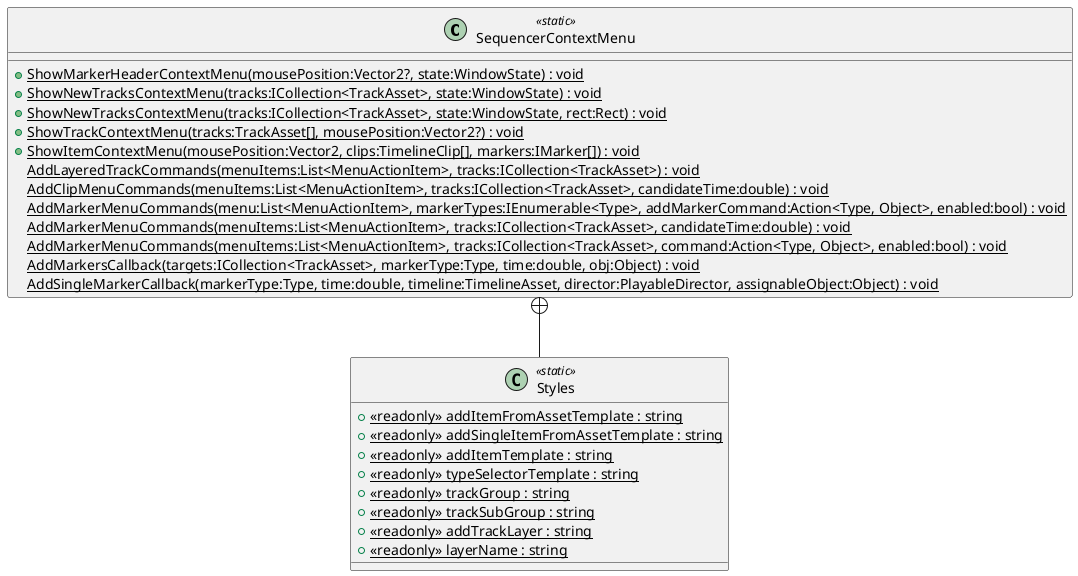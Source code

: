 @startuml
class SequencerContextMenu <<static>> {
    + {static} ShowMarkerHeaderContextMenu(mousePosition:Vector2?, state:WindowState) : void
    + {static} ShowNewTracksContextMenu(tracks:ICollection<TrackAsset>, state:WindowState) : void
    + {static} ShowNewTracksContextMenu(tracks:ICollection<TrackAsset>, state:WindowState, rect:Rect) : void
    + {static} ShowTrackContextMenu(tracks:TrackAsset[], mousePosition:Vector2?) : void
    + {static} ShowItemContextMenu(mousePosition:Vector2, clips:TimelineClip[], markers:IMarker[]) : void
    {static} AddLayeredTrackCommands(menuItems:List<MenuActionItem>, tracks:ICollection<TrackAsset>) : void
    {static} AddClipMenuCommands(menuItems:List<MenuActionItem>, tracks:ICollection<TrackAsset>, candidateTime:double) : void
    {static} AddMarkerMenuCommands(menu:List<MenuActionItem>, markerTypes:IEnumerable<Type>, addMarkerCommand:Action<Type, Object>, enabled:bool) : void
    {static} AddMarkerMenuCommands(menuItems:List<MenuActionItem>, tracks:ICollection<TrackAsset>, candidateTime:double) : void
    {static} AddMarkerMenuCommands(menuItems:List<MenuActionItem>, tracks:ICollection<TrackAsset>, command:Action<Type, Object>, enabled:bool) : void
    {static} AddMarkersCallback(targets:ICollection<TrackAsset>, markerType:Type, time:double, obj:Object) : void
    {static} AddSingleMarkerCallback(markerType:Type, time:double, timeline:TimelineAsset, director:PlayableDirector, assignableObject:Object) : void
}
class Styles <<static>> {
    + {static} <<readonly>> addItemFromAssetTemplate : string
    + {static} <<readonly>> addSingleItemFromAssetTemplate : string
    + {static} <<readonly>> addItemTemplate : string
    + {static} <<readonly>> typeSelectorTemplate : string
    + {static} <<readonly>> trackGroup : string
    + {static} <<readonly>> trackSubGroup : string
    + {static} <<readonly>> addTrackLayer : string
    + {static} <<readonly>> layerName : string
}
SequencerContextMenu +-- Styles
@enduml
